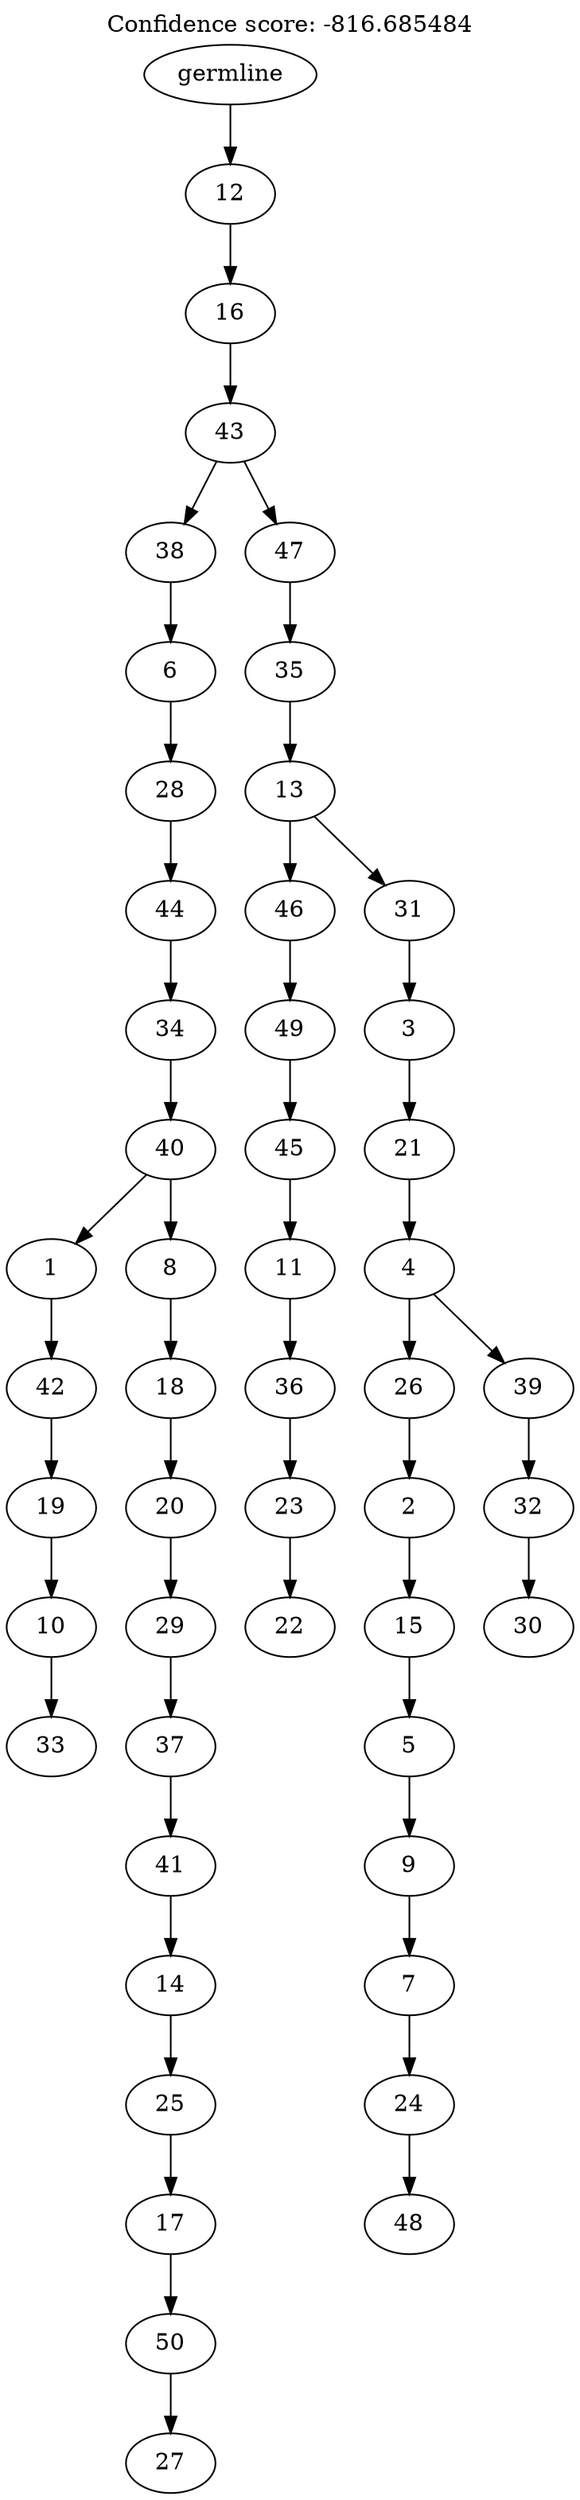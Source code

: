 digraph g {
	"49" -> "50";
	"50" [label="33"];
	"48" -> "49";
	"49" [label="10"];
	"47" -> "48";
	"48" [label="19"];
	"46" -> "47";
	"47" [label="42"];
	"44" -> "45";
	"45" [label="27"];
	"43" -> "44";
	"44" [label="50"];
	"42" -> "43";
	"43" [label="17"];
	"41" -> "42";
	"42" [label="25"];
	"40" -> "41";
	"41" [label="14"];
	"39" -> "40";
	"40" [label="41"];
	"38" -> "39";
	"39" [label="37"];
	"37" -> "38";
	"38" [label="29"];
	"36" -> "37";
	"37" [label="20"];
	"35" -> "36";
	"36" [label="18"];
	"34" -> "35";
	"35" [label="8"];
	"34" -> "46";
	"46" [label="1"];
	"33" -> "34";
	"34" [label="40"];
	"32" -> "33";
	"33" [label="34"];
	"31" -> "32";
	"32" [label="44"];
	"30" -> "31";
	"31" [label="28"];
	"29" -> "30";
	"30" [label="6"];
	"27" -> "28";
	"28" [label="22"];
	"26" -> "27";
	"27" [label="23"];
	"25" -> "26";
	"26" [label="36"];
	"24" -> "25";
	"25" [label="11"];
	"23" -> "24";
	"24" [label="45"];
	"22" -> "23";
	"23" [label="49"];
	"20" -> "21";
	"21" [label="48"];
	"19" -> "20";
	"20" [label="24"];
	"18" -> "19";
	"19" [label="7"];
	"17" -> "18";
	"18" [label="9"];
	"16" -> "17";
	"17" [label="5"];
	"15" -> "16";
	"16" [label="15"];
	"14" -> "15";
	"15" [label="2"];
	"12" -> "13";
	"13" [label="30"];
	"11" -> "12";
	"12" [label="32"];
	"10" -> "11";
	"11" [label="39"];
	"10" -> "14";
	"14" [label="26"];
	"9" -> "10";
	"10" [label="4"];
	"8" -> "9";
	"9" [label="21"];
	"7" -> "8";
	"8" [label="3"];
	"6" -> "7";
	"7" [label="31"];
	"6" -> "22";
	"22" [label="46"];
	"5" -> "6";
	"6" [label="13"];
	"4" -> "5";
	"5" [label="35"];
	"3" -> "4";
	"4" [label="47"];
	"3" -> "29";
	"29" [label="38"];
	"2" -> "3";
	"3" [label="43"];
	"1" -> "2";
	"2" [label="16"];
	"0" -> "1";
	"1" [label="12"];
	"0" [label="germline"];
	labelloc="t";
	label="Confidence score: -816.685484";
}
